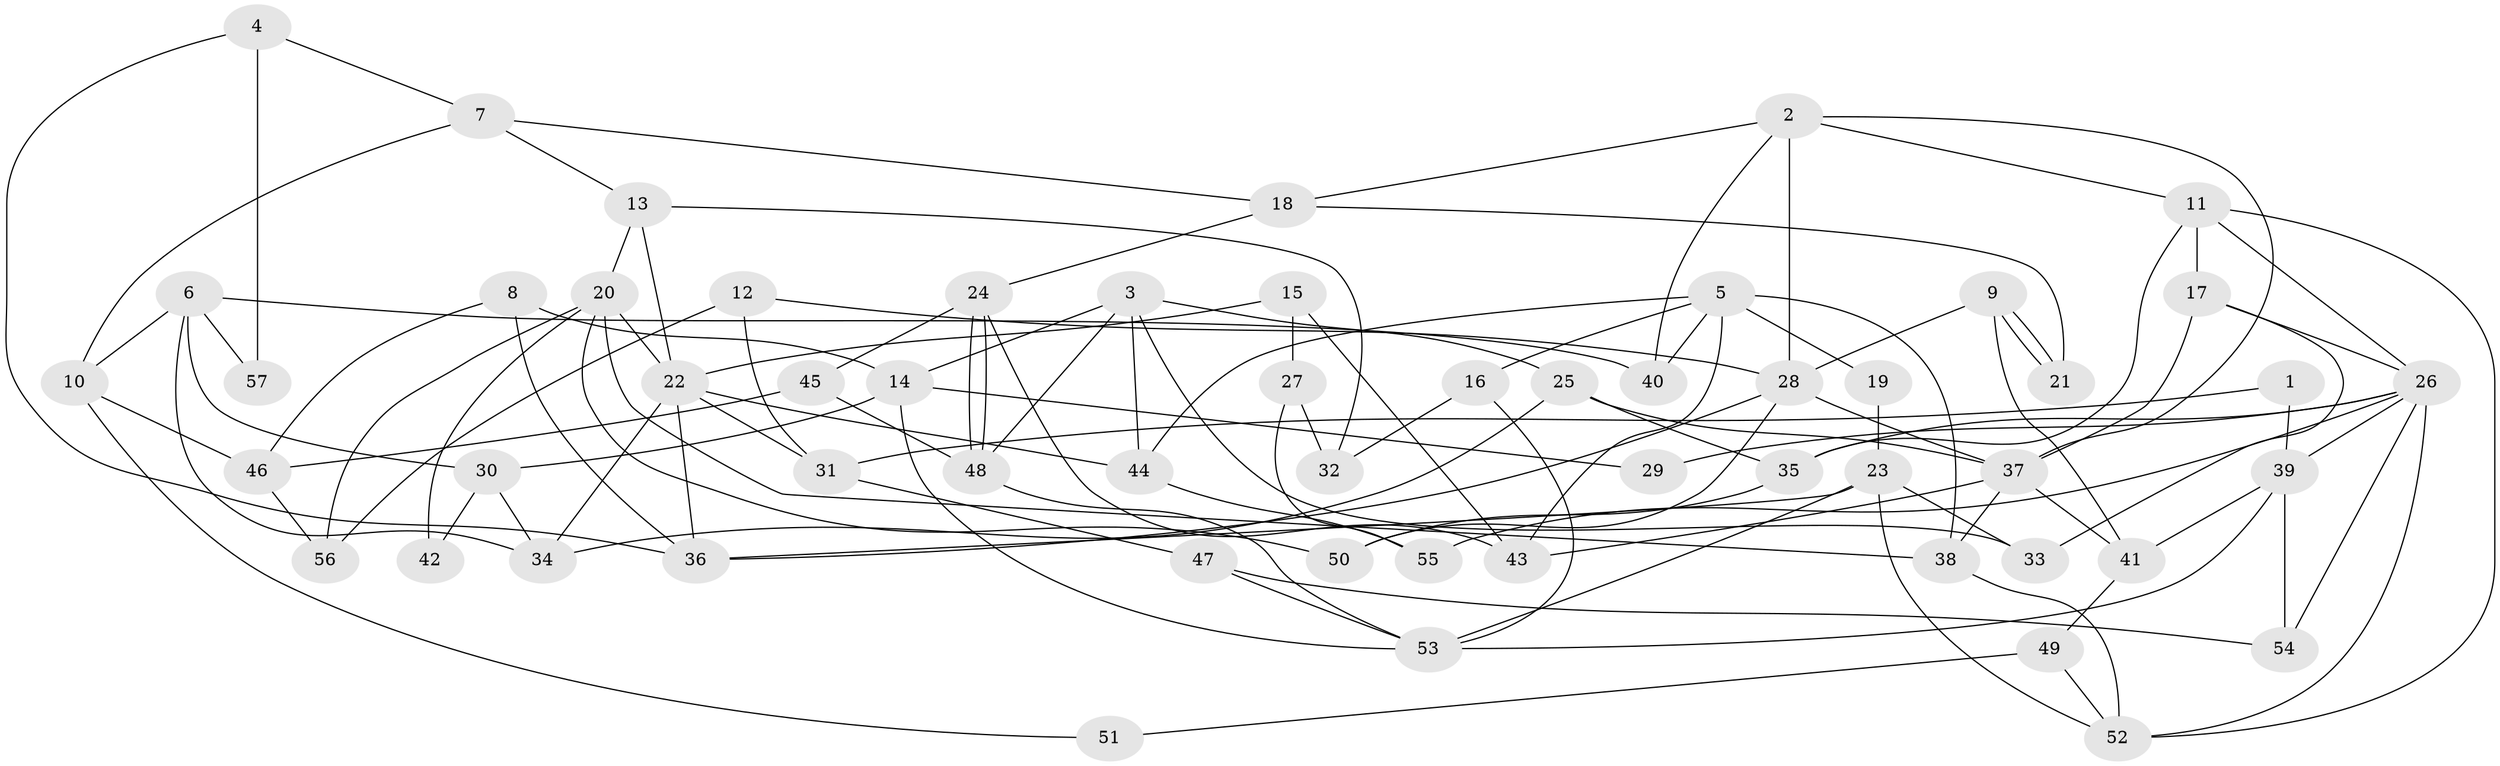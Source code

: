 // coarse degree distribution, {4: 0.3142857142857143, 6: 0.11428571428571428, 7: 0.08571428571428572, 5: 0.2571428571428571, 3: 0.11428571428571428, 9: 0.05714285714285714, 10: 0.02857142857142857, 8: 0.02857142857142857}
// Generated by graph-tools (version 1.1) at 2025/52/02/27/25 19:52:09]
// undirected, 57 vertices, 114 edges
graph export_dot {
graph [start="1"]
  node [color=gray90,style=filled];
  1;
  2;
  3;
  4;
  5;
  6;
  7;
  8;
  9;
  10;
  11;
  12;
  13;
  14;
  15;
  16;
  17;
  18;
  19;
  20;
  21;
  22;
  23;
  24;
  25;
  26;
  27;
  28;
  29;
  30;
  31;
  32;
  33;
  34;
  35;
  36;
  37;
  38;
  39;
  40;
  41;
  42;
  43;
  44;
  45;
  46;
  47;
  48;
  49;
  50;
  51;
  52;
  53;
  54;
  55;
  56;
  57;
  1 -- 31;
  1 -- 39;
  2 -- 11;
  2 -- 28;
  2 -- 18;
  2 -- 37;
  2 -- 40;
  3 -- 25;
  3 -- 33;
  3 -- 14;
  3 -- 44;
  3 -- 48;
  4 -- 7;
  4 -- 36;
  4 -- 57;
  5 -- 43;
  5 -- 44;
  5 -- 16;
  5 -- 19;
  5 -- 38;
  5 -- 40;
  6 -- 30;
  6 -- 40;
  6 -- 10;
  6 -- 34;
  6 -- 57;
  7 -- 13;
  7 -- 18;
  7 -- 10;
  8 -- 14;
  8 -- 36;
  8 -- 46;
  9 -- 21;
  9 -- 21;
  9 -- 28;
  9 -- 41;
  10 -- 46;
  10 -- 51;
  11 -- 17;
  11 -- 35;
  11 -- 26;
  11 -- 52;
  12 -- 31;
  12 -- 56;
  12 -- 28;
  13 -- 22;
  13 -- 20;
  13 -- 32;
  14 -- 53;
  14 -- 29;
  14 -- 30;
  15 -- 43;
  15 -- 22;
  15 -- 27;
  16 -- 53;
  16 -- 32;
  17 -- 37;
  17 -- 26;
  17 -- 33;
  18 -- 24;
  18 -- 21;
  19 -- 23;
  20 -- 38;
  20 -- 50;
  20 -- 22;
  20 -- 42;
  20 -- 56;
  22 -- 36;
  22 -- 31;
  22 -- 34;
  22 -- 44;
  23 -- 53;
  23 -- 52;
  23 -- 33;
  23 -- 36;
  24 -- 45;
  24 -- 48;
  24 -- 48;
  24 -- 43;
  25 -- 34;
  25 -- 37;
  25 -- 35;
  26 -- 55;
  26 -- 29;
  26 -- 35;
  26 -- 39;
  26 -- 52;
  26 -- 54;
  27 -- 32;
  27 -- 55;
  28 -- 37;
  28 -- 36;
  28 -- 50;
  30 -- 34;
  30 -- 42;
  31 -- 47;
  35 -- 50;
  37 -- 38;
  37 -- 41;
  37 -- 43;
  38 -- 52;
  39 -- 41;
  39 -- 53;
  39 -- 54;
  41 -- 49;
  44 -- 55;
  45 -- 46;
  45 -- 48;
  46 -- 56;
  47 -- 53;
  47 -- 54;
  48 -- 53;
  49 -- 52;
  49 -- 51;
}
